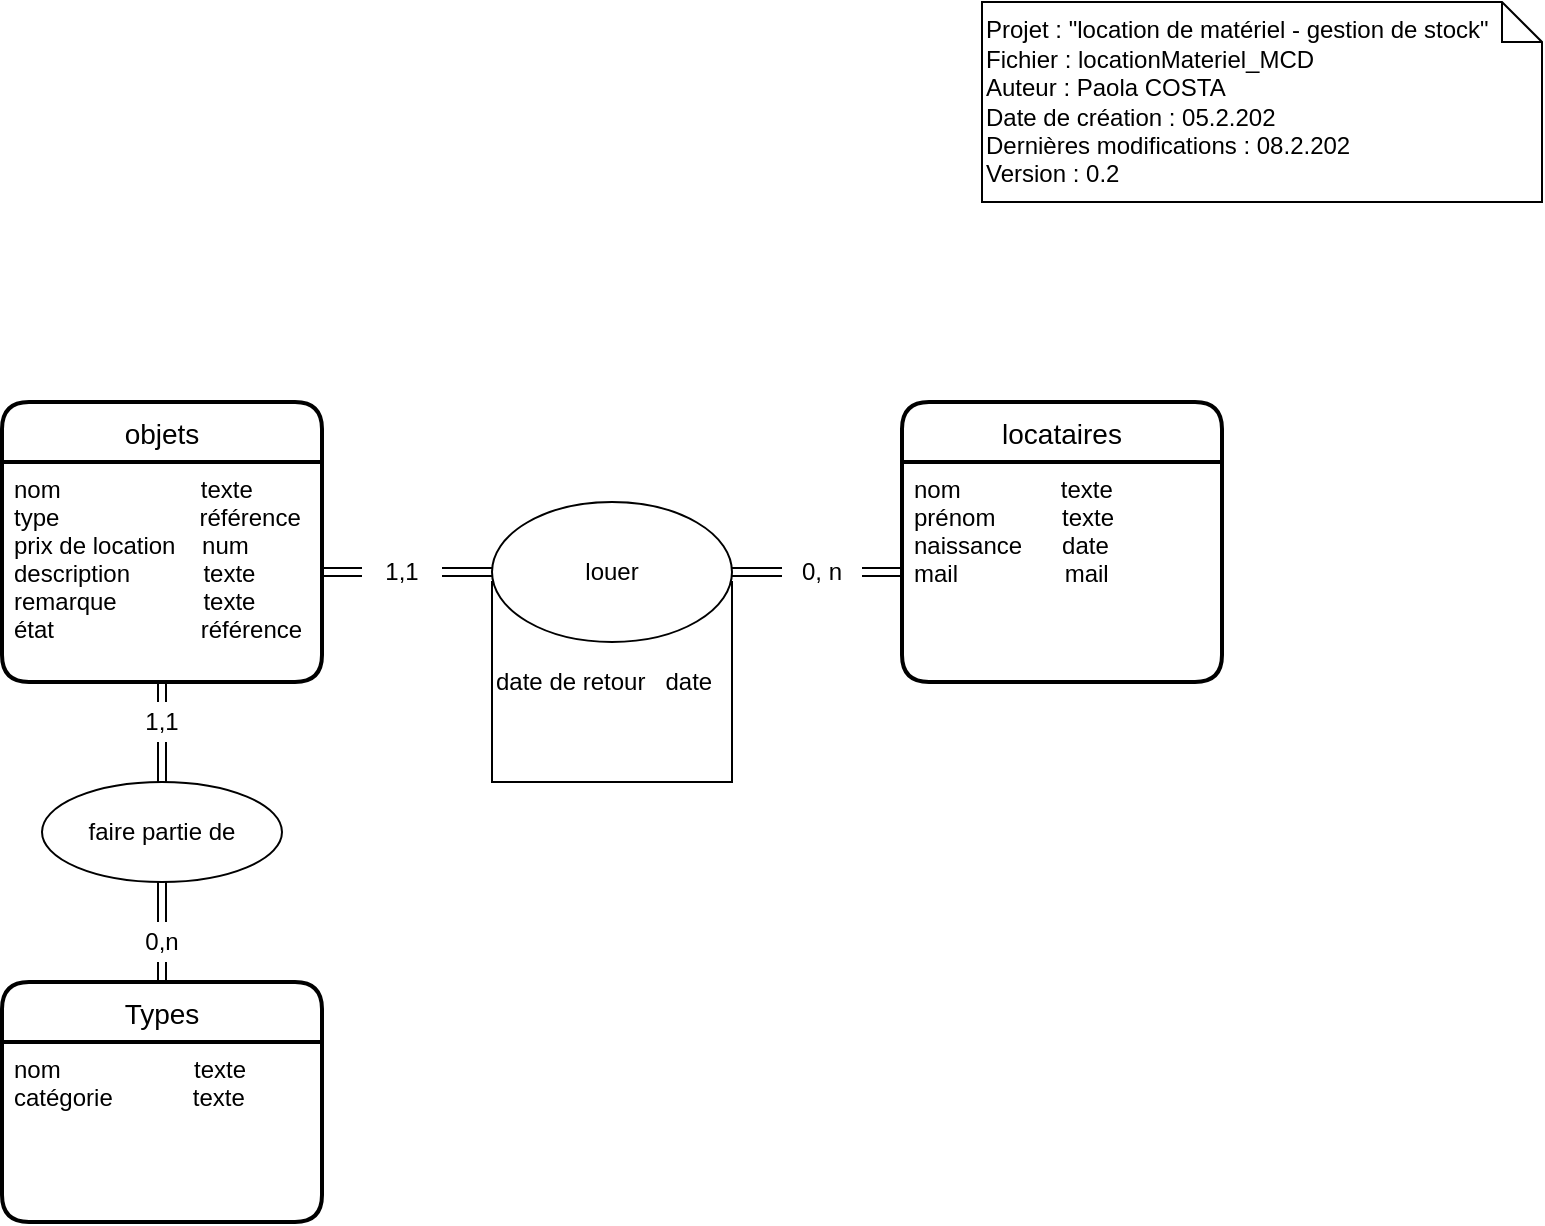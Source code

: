 <mxfile version="13.9.9" type="device"><diagram id="R2lEEEUBdFMjLlhIrx00" name="Page-1"><mxGraphModel dx="1105" dy="672" grid="1" gridSize="10" guides="1" tooltips="1" connect="1" arrows="1" fold="1" page="1" pageScale="1" pageWidth="850" pageHeight="1100" math="0" shadow="0" extFonts="Permanent Marker^https://fonts.googleapis.com/css?family=Permanent+Marker"><root><mxCell id="0"/><mxCell id="1" parent="0"/><mxCell id="gZ1wDOq4PzMhzOFO-Foa-4" value="objets" style="swimlane;childLayout=stackLayout;horizontal=1;startSize=30;horizontalStack=0;rounded=1;fontSize=14;fontStyle=0;strokeWidth=2;resizeParent=0;resizeLast=1;shadow=0;dashed=0;align=center;" parent="1" vertex="1"><mxGeometry x="60" y="220" width="160" height="140" as="geometry"><mxRectangle x="60" y="120" width="70" height="30" as="alternateBounds"/></mxGeometry></mxCell><mxCell id="gZ1wDOq4PzMhzOFO-Foa-5" value="nom                     texte&#10;type                     référence&#10;prix de location    num&#10;description           texte&#10;remarque             texte&#10;état                      référence&#10;" style="align=left;strokeColor=none;fillColor=none;spacingLeft=4;fontSize=12;verticalAlign=top;resizable=0;rotatable=0;part=1;" parent="gZ1wDOq4PzMhzOFO-Foa-4" vertex="1"><mxGeometry y="30" width="160" height="110" as="geometry"/></mxCell><mxCell id="gZ1wDOq4PzMhzOFO-Foa-7" value="Projet : &quot;location de matériel - gestion de stock&quot;&lt;br&gt;Fichier : locationMateriel_MCD&lt;br&gt;Auteur : Paola COSTA&lt;br&gt;Date de création : 05.2.202&lt;br&gt;Dernières modifications : 08.2.202&lt;br&gt;Version : 0.2" style="shape=note;size=20;whiteSpace=wrap;html=1;align=left;" parent="1" vertex="1"><mxGeometry x="550" y="20" width="280" height="100" as="geometry"/></mxCell><mxCell id="gZ1wDOq4PzMhzOFO-Foa-10" value="Types" style="swimlane;childLayout=stackLayout;horizontal=1;startSize=30;horizontalStack=0;rounded=1;fontSize=14;fontStyle=0;strokeWidth=2;resizeParent=0;resizeLast=1;shadow=0;dashed=0;align=center;" parent="1" vertex="1"><mxGeometry x="60" y="510" width="160" height="120" as="geometry"><mxRectangle x="60" y="120" width="70" height="30" as="alternateBounds"/></mxGeometry></mxCell><mxCell id="gZ1wDOq4PzMhzOFO-Foa-11" value="nom                    texte&#10;catégorie            texte" style="align=left;strokeColor=none;fillColor=none;spacingLeft=4;fontSize=12;verticalAlign=top;resizable=0;rotatable=0;part=1;" parent="gZ1wDOq4PzMhzOFO-Foa-10" vertex="1"><mxGeometry y="30" width="160" height="90" as="geometry"/></mxCell><mxCell id="CvW5vcPSqszNdBixN7uJ-5" style="edgeStyle=none;shape=link;rounded=0;orthogonalLoop=1;jettySize=auto;html=1;exitX=0.5;exitY=1;exitDx=0;exitDy=0;" edge="1" parent="1" source="CvW5vcPSqszNdBixN7uJ-10" target="gZ1wDOq4PzMhzOFO-Foa-10"><mxGeometry relative="1" as="geometry"/></mxCell><mxCell id="CvW5vcPSqszNdBixN7uJ-6" value="faire partie de" style="ellipse;whiteSpace=wrap;html=1;" vertex="1" parent="1"><mxGeometry x="80" y="410" width="120" height="50" as="geometry"/></mxCell><mxCell id="CvW5vcPSqszNdBixN7uJ-7" style="edgeStyle=none;shape=link;rounded=0;orthogonalLoop=1;jettySize=auto;html=1;exitX=0.5;exitY=1;exitDx=0;exitDy=0;" edge="1" parent="1" source="CvW5vcPSqszNdBixN7uJ-8" target="CvW5vcPSqszNdBixN7uJ-6"><mxGeometry relative="1" as="geometry"><mxPoint x="140" y="360" as="sourcePoint"/><mxPoint x="140" y="510" as="targetPoint"/></mxGeometry></mxCell><mxCell id="CvW5vcPSqszNdBixN7uJ-8" value="1,1&lt;br&gt;" style="text;html=1;strokeColor=none;fillColor=none;align=center;verticalAlign=middle;whiteSpace=wrap;rounded=0;" vertex="1" parent="1"><mxGeometry x="120" y="370" width="40" height="20" as="geometry"/></mxCell><mxCell id="CvW5vcPSqszNdBixN7uJ-9" style="edgeStyle=none;shape=link;rounded=0;orthogonalLoop=1;jettySize=auto;html=1;exitX=0.5;exitY=1;exitDx=0;exitDy=0;" edge="1" parent="1" source="gZ1wDOq4PzMhzOFO-Foa-5" target="CvW5vcPSqszNdBixN7uJ-8"><mxGeometry relative="1" as="geometry"><mxPoint x="140" y="360" as="sourcePoint"/><mxPoint x="140" y="410" as="targetPoint"/></mxGeometry></mxCell><mxCell id="CvW5vcPSqszNdBixN7uJ-10" value="0,n" style="text;html=1;strokeColor=none;fillColor=none;align=center;verticalAlign=middle;whiteSpace=wrap;rounded=0;" vertex="1" parent="1"><mxGeometry x="120" y="480" width="40" height="20" as="geometry"/></mxCell><mxCell id="CvW5vcPSqszNdBixN7uJ-11" style="edgeStyle=none;shape=link;rounded=0;orthogonalLoop=1;jettySize=auto;html=1;exitX=0.5;exitY=1;exitDx=0;exitDy=0;" edge="1" parent="1" source="CvW5vcPSqszNdBixN7uJ-6" target="CvW5vcPSqszNdBixN7uJ-10"><mxGeometry relative="1" as="geometry"><mxPoint x="140" y="460" as="sourcePoint"/><mxPoint x="140" y="510" as="targetPoint"/></mxGeometry></mxCell><mxCell id="CvW5vcPSqszNdBixN7uJ-12" value="locataires" style="swimlane;childLayout=stackLayout;horizontal=1;startSize=30;horizontalStack=0;rounded=1;fontSize=14;fontStyle=0;strokeWidth=2;resizeParent=0;resizeLast=1;shadow=0;dashed=0;align=center;" vertex="1" parent="1"><mxGeometry x="510" y="220" width="160" height="140" as="geometry"><mxRectangle x="60" y="120" width="70" height="30" as="alternateBounds"/></mxGeometry></mxCell><mxCell id="CvW5vcPSqszNdBixN7uJ-13" value="nom               texte&#10;prénom          texte&#10;naissance      date&#10;mail                mail " style="align=left;strokeColor=none;fillColor=none;spacingLeft=4;fontSize=12;verticalAlign=top;resizable=0;rotatable=0;part=1;" vertex="1" parent="CvW5vcPSqszNdBixN7uJ-12"><mxGeometry y="30" width="160" height="110" as="geometry"/></mxCell><mxCell id="CvW5vcPSqszNdBixN7uJ-14" style="edgeStyle=none;shape=link;rounded=0;orthogonalLoop=1;jettySize=auto;html=1;exitX=1;exitY=0.5;exitDx=0;exitDy=0;entryX=0;entryY=0.5;entryDx=0;entryDy=0;" edge="1" parent="1" source="CvW5vcPSqszNdBixN7uJ-20" target="CvW5vcPSqszNdBixN7uJ-13"><mxGeometry relative="1" as="geometry"/></mxCell><mxCell id="CvW5vcPSqszNdBixN7uJ-16" style="edgeStyle=none;shape=link;rounded=0;orthogonalLoop=1;jettySize=auto;html=1;exitX=1;exitY=0.5;exitDx=0;exitDy=0;entryX=0;entryY=0.5;entryDx=0;entryDy=0;" edge="1" parent="1" source="CvW5vcPSqszNdBixN7uJ-18" target="CvW5vcPSqszNdBixN7uJ-15"><mxGeometry relative="1" as="geometry"><mxPoint x="220" y="305" as="sourcePoint"/><mxPoint x="510" y="305" as="targetPoint"/></mxGeometry></mxCell><mxCell id="CvW5vcPSqszNdBixN7uJ-17" value="date de retour&amp;nbsp; &amp;nbsp;date&lt;br&gt;" style="rounded=0;whiteSpace=wrap;html=1;align=left;" vertex="1" parent="1"><mxGeometry x="305" y="310" width="120" height="100" as="geometry"/></mxCell><mxCell id="CvW5vcPSqszNdBixN7uJ-15" value="louer" style="ellipse;whiteSpace=wrap;html=1;" vertex="1" parent="1"><mxGeometry x="305" y="270" width="120" height="70" as="geometry"/></mxCell><mxCell id="CvW5vcPSqszNdBixN7uJ-18" value="1,1" style="text;html=1;strokeColor=none;fillColor=none;align=center;verticalAlign=middle;whiteSpace=wrap;rounded=0;" vertex="1" parent="1"><mxGeometry x="240" y="295" width="40" height="20" as="geometry"/></mxCell><mxCell id="CvW5vcPSqszNdBixN7uJ-19" style="edgeStyle=none;shape=link;rounded=0;orthogonalLoop=1;jettySize=auto;html=1;exitX=1;exitY=0.5;exitDx=0;exitDy=0;entryX=0;entryY=0.5;entryDx=0;entryDy=0;" edge="1" parent="1" source="gZ1wDOq4PzMhzOFO-Foa-5" target="CvW5vcPSqszNdBixN7uJ-18"><mxGeometry relative="1" as="geometry"><mxPoint x="220" y="305.0" as="sourcePoint"/><mxPoint x="305" y="305.0" as="targetPoint"/></mxGeometry></mxCell><mxCell id="CvW5vcPSqszNdBixN7uJ-20" value="0, n" style="text;html=1;strokeColor=none;fillColor=none;align=center;verticalAlign=middle;whiteSpace=wrap;rounded=0;" vertex="1" parent="1"><mxGeometry x="450" y="295" width="40" height="20" as="geometry"/></mxCell><mxCell id="CvW5vcPSqszNdBixN7uJ-21" style="edgeStyle=none;shape=link;rounded=0;orthogonalLoop=1;jettySize=auto;html=1;exitX=1;exitY=0.5;exitDx=0;exitDy=0;entryX=0;entryY=0.5;entryDx=0;entryDy=0;" edge="1" parent="1" source="CvW5vcPSqszNdBixN7uJ-15" target="CvW5vcPSqszNdBixN7uJ-20"><mxGeometry relative="1" as="geometry"><mxPoint x="425" y="305.0" as="sourcePoint"/><mxPoint x="510" y="305.0" as="targetPoint"/></mxGeometry></mxCell></root></mxGraphModel></diagram></mxfile>